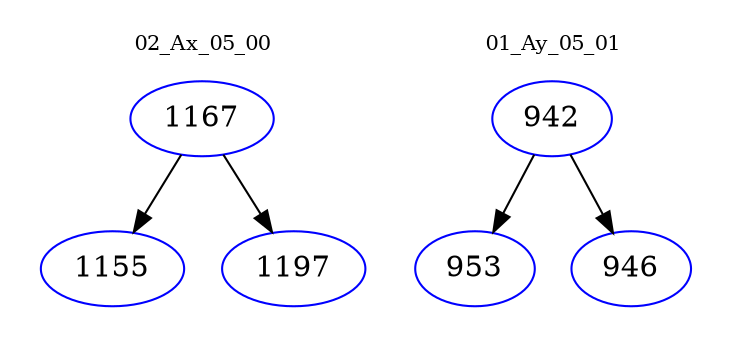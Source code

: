 digraph{
subgraph cluster_0 {
color = white
label = "02_Ax_05_00";
fontsize=10;
T0_1167 [label="1167", color="blue"]
T0_1167 -> T0_1155 [color="black"]
T0_1155 [label="1155", color="blue"]
T0_1167 -> T0_1197 [color="black"]
T0_1197 [label="1197", color="blue"]
}
subgraph cluster_1 {
color = white
label = "01_Ay_05_01";
fontsize=10;
T1_942 [label="942", color="blue"]
T1_942 -> T1_953 [color="black"]
T1_953 [label="953", color="blue"]
T1_942 -> T1_946 [color="black"]
T1_946 [label="946", color="blue"]
}
}
